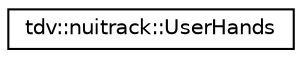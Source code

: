 digraph "Graphical Class Hierarchy"
{
  edge [fontname="Helvetica",fontsize="10",labelfontname="Helvetica",labelfontsize="10"];
  node [fontname="Helvetica",fontsize="10",shape=record];
  rankdir="LR";
  Node1 [label="tdv::nuitrack::UserHands",height=0.2,width=0.4,color="black", fillcolor="white", style="filled",URL="$structtdv_1_1nuitrack_1_1UserHands.html",tooltip="Stores information about the user&#39;s hand. "];
}
